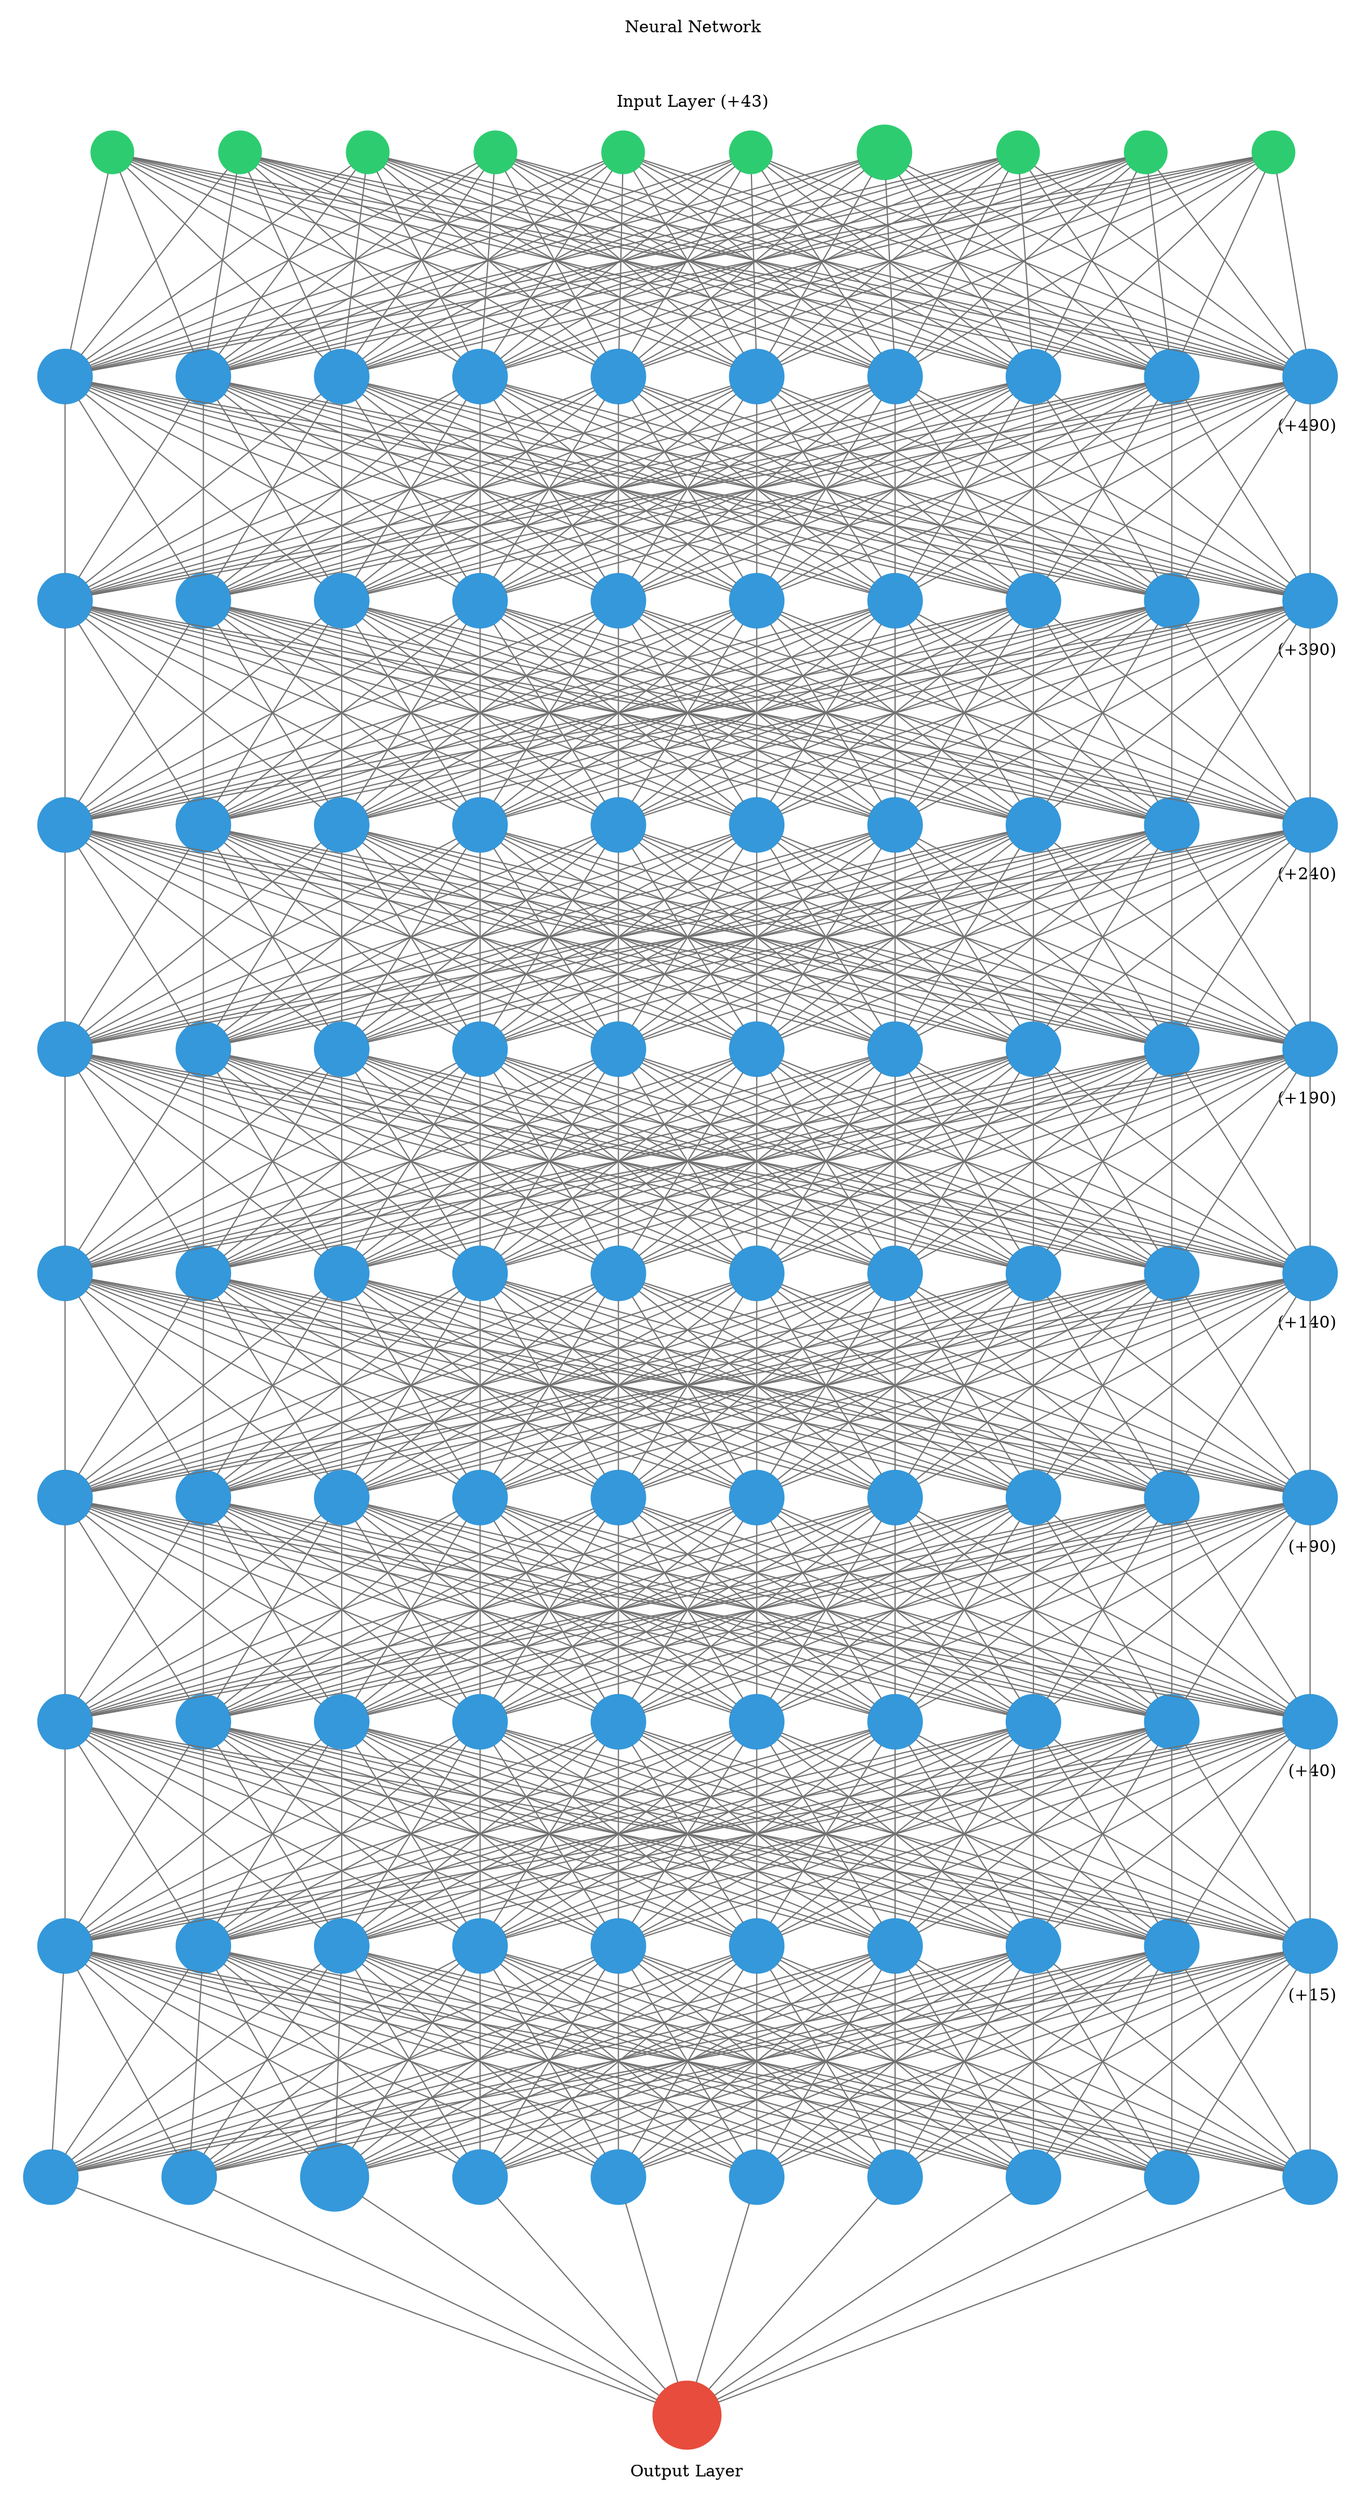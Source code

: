 digraph g {
	graph [nodesep=1 ranksep=2 splines=false]
	edge [arrowhead=none color="#707070"]
	subgraph cluster_input {
		node [color="#2ecc71" fontcolor="#2ecc71" shape=circle style=filled]
		color=white
		1
		label="Neural Network



Input Layer (+43)"
		rank=same
		2
		label="Neural Network



Input Layer (+43)"
		rank=same
		3
		label="Neural Network



Input Layer (+43)"
		rank=same
		4
		label="Neural Network



Input Layer (+43)"
		rank=same
		5
		label="Neural Network



Input Layer (+43)"
		rank=same
		6
		label="Neural Network



Input Layer (+43)"
		rank=same
		7
		label="Neural Network



Input Layer (+43)"
		rank=same
		8
		label="Neural Network



Input Layer (+43)"
		rank=same
		9
		label="Neural Network



Input Layer (+43)"
		rank=same
		10
		label="Neural Network



Input Layer (+43)"
		rank=same
	}
	1 -> 11
	2 -> 11
	3 -> 11
	4 -> 11
	5 -> 11
	6 -> 11
	7 -> 11
	8 -> 11
	9 -> 11
	10 -> 11
	1 -> 12
	2 -> 12
	3 -> 12
	4 -> 12
	5 -> 12
	6 -> 12
	7 -> 12
	8 -> 12
	9 -> 12
	10 -> 12
	1 -> 13
	2 -> 13
	3 -> 13
	4 -> 13
	5 -> 13
	6 -> 13
	7 -> 13
	8 -> 13
	9 -> 13
	10 -> 13
	1 -> 14
	2 -> 14
	3 -> 14
	4 -> 14
	5 -> 14
	6 -> 14
	7 -> 14
	8 -> 14
	9 -> 14
	10 -> 14
	1 -> 15
	2 -> 15
	3 -> 15
	4 -> 15
	5 -> 15
	6 -> 15
	7 -> 15
	8 -> 15
	9 -> 15
	10 -> 15
	1 -> 16
	2 -> 16
	3 -> 16
	4 -> 16
	5 -> 16
	6 -> 16
	7 -> 16
	8 -> 16
	9 -> 16
	10 -> 16
	1 -> 17
	2 -> 17
	3 -> 17
	4 -> 17
	5 -> 17
	6 -> 17
	7 -> 17
	8 -> 17
	9 -> 17
	10 -> 17
	1 -> 18
	2 -> 18
	3 -> 18
	4 -> 18
	5 -> 18
	6 -> 18
	7 -> 18
	8 -> 18
	9 -> 18
	10 -> 18
	1 -> 19
	2 -> 19
	3 -> 19
	4 -> 19
	5 -> 19
	6 -> 19
	7 -> 19
	8 -> 19
	9 -> 19
	10 -> 19
	1 -> 20
	2 -> 20
	3 -> 20
	4 -> 20
	5 -> 20
	6 -> 20
	7 -> 20
	8 -> 20
	9 -> 20
	10 -> 20
	subgraph cluster_1 {
		color=white
		rank=same
		label=" (+490)" labeljust=right labelloc=b
		11 [color="#3498db" fontcolor="#3498db" shape=circle style=filled]
		12 [color="#3498db" fontcolor="#3498db" shape=circle style=filled]
		13 [color="#3498db" fontcolor="#3498db" shape=circle style=filled]
		14 [color="#3498db" fontcolor="#3498db" shape=circle style=filled]
		15 [color="#3498db" fontcolor="#3498db" shape=circle style=filled]
		16 [color="#3498db" fontcolor="#3498db" shape=circle style=filled]
		17 [color="#3498db" fontcolor="#3498db" shape=circle style=filled]
		18 [color="#3498db" fontcolor="#3498db" shape=circle style=filled]
		19 [color="#3498db" fontcolor="#3498db" shape=circle style=filled]
		20 [color="#3498db" fontcolor="#3498db" shape=circle style=filled]
	}
	11 -> 21
	12 -> 21
	13 -> 21
	14 -> 21
	15 -> 21
	16 -> 21
	17 -> 21
	18 -> 21
	19 -> 21
	20 -> 21
	11 -> 22
	12 -> 22
	13 -> 22
	14 -> 22
	15 -> 22
	16 -> 22
	17 -> 22
	18 -> 22
	19 -> 22
	20 -> 22
	11 -> 23
	12 -> 23
	13 -> 23
	14 -> 23
	15 -> 23
	16 -> 23
	17 -> 23
	18 -> 23
	19 -> 23
	20 -> 23
	11 -> 24
	12 -> 24
	13 -> 24
	14 -> 24
	15 -> 24
	16 -> 24
	17 -> 24
	18 -> 24
	19 -> 24
	20 -> 24
	11 -> 25
	12 -> 25
	13 -> 25
	14 -> 25
	15 -> 25
	16 -> 25
	17 -> 25
	18 -> 25
	19 -> 25
	20 -> 25
	11 -> 26
	12 -> 26
	13 -> 26
	14 -> 26
	15 -> 26
	16 -> 26
	17 -> 26
	18 -> 26
	19 -> 26
	20 -> 26
	11 -> 27
	12 -> 27
	13 -> 27
	14 -> 27
	15 -> 27
	16 -> 27
	17 -> 27
	18 -> 27
	19 -> 27
	20 -> 27
	11 -> 28
	12 -> 28
	13 -> 28
	14 -> 28
	15 -> 28
	16 -> 28
	17 -> 28
	18 -> 28
	19 -> 28
	20 -> 28
	11 -> 29
	12 -> 29
	13 -> 29
	14 -> 29
	15 -> 29
	16 -> 29
	17 -> 29
	18 -> 29
	19 -> 29
	20 -> 29
	11 -> 30
	12 -> 30
	13 -> 30
	14 -> 30
	15 -> 30
	16 -> 30
	17 -> 30
	18 -> 30
	19 -> 30
	20 -> 30
	subgraph cluster_2 {
		color=white
		rank=same
		label=" (+390)" labeljust=right labelloc=b
		21 [color="#3498db" fontcolor="#3498db" shape=circle style=filled]
		22 [color="#3498db" fontcolor="#3498db" shape=circle style=filled]
		23 [color="#3498db" fontcolor="#3498db" shape=circle style=filled]
		24 [color="#3498db" fontcolor="#3498db" shape=circle style=filled]
		25 [color="#3498db" fontcolor="#3498db" shape=circle style=filled]
		26 [color="#3498db" fontcolor="#3498db" shape=circle style=filled]
		27 [color="#3498db" fontcolor="#3498db" shape=circle style=filled]
		28 [color="#3498db" fontcolor="#3498db" shape=circle style=filled]
		29 [color="#3498db" fontcolor="#3498db" shape=circle style=filled]
		30 [color="#3498db" fontcolor="#3498db" shape=circle style=filled]
	}
	21 -> 31
	22 -> 31
	23 -> 31
	24 -> 31
	25 -> 31
	26 -> 31
	27 -> 31
	28 -> 31
	29 -> 31
	30 -> 31
	21 -> 32
	22 -> 32
	23 -> 32
	24 -> 32
	25 -> 32
	26 -> 32
	27 -> 32
	28 -> 32
	29 -> 32
	30 -> 32
	21 -> 33
	22 -> 33
	23 -> 33
	24 -> 33
	25 -> 33
	26 -> 33
	27 -> 33
	28 -> 33
	29 -> 33
	30 -> 33
	21 -> 34
	22 -> 34
	23 -> 34
	24 -> 34
	25 -> 34
	26 -> 34
	27 -> 34
	28 -> 34
	29 -> 34
	30 -> 34
	21 -> 35
	22 -> 35
	23 -> 35
	24 -> 35
	25 -> 35
	26 -> 35
	27 -> 35
	28 -> 35
	29 -> 35
	30 -> 35
	21 -> 36
	22 -> 36
	23 -> 36
	24 -> 36
	25 -> 36
	26 -> 36
	27 -> 36
	28 -> 36
	29 -> 36
	30 -> 36
	21 -> 37
	22 -> 37
	23 -> 37
	24 -> 37
	25 -> 37
	26 -> 37
	27 -> 37
	28 -> 37
	29 -> 37
	30 -> 37
	21 -> 38
	22 -> 38
	23 -> 38
	24 -> 38
	25 -> 38
	26 -> 38
	27 -> 38
	28 -> 38
	29 -> 38
	30 -> 38
	21 -> 39
	22 -> 39
	23 -> 39
	24 -> 39
	25 -> 39
	26 -> 39
	27 -> 39
	28 -> 39
	29 -> 39
	30 -> 39
	21 -> 40
	22 -> 40
	23 -> 40
	24 -> 40
	25 -> 40
	26 -> 40
	27 -> 40
	28 -> 40
	29 -> 40
	30 -> 40
	subgraph cluster_3 {
		color=white
		rank=same
		label=" (+240)" labeljust=right labelloc=b
		31 [color="#3498db" fontcolor="#3498db" shape=circle style=filled]
		32 [color="#3498db" fontcolor="#3498db" shape=circle style=filled]
		33 [color="#3498db" fontcolor="#3498db" shape=circle style=filled]
		34 [color="#3498db" fontcolor="#3498db" shape=circle style=filled]
		35 [color="#3498db" fontcolor="#3498db" shape=circle style=filled]
		36 [color="#3498db" fontcolor="#3498db" shape=circle style=filled]
		37 [color="#3498db" fontcolor="#3498db" shape=circle style=filled]
		38 [color="#3498db" fontcolor="#3498db" shape=circle style=filled]
		39 [color="#3498db" fontcolor="#3498db" shape=circle style=filled]
		40 [color="#3498db" fontcolor="#3498db" shape=circle style=filled]
	}
	31 -> 41
	32 -> 41
	33 -> 41
	34 -> 41
	35 -> 41
	36 -> 41
	37 -> 41
	38 -> 41
	39 -> 41
	40 -> 41
	31 -> 42
	32 -> 42
	33 -> 42
	34 -> 42
	35 -> 42
	36 -> 42
	37 -> 42
	38 -> 42
	39 -> 42
	40 -> 42
	31 -> 43
	32 -> 43
	33 -> 43
	34 -> 43
	35 -> 43
	36 -> 43
	37 -> 43
	38 -> 43
	39 -> 43
	40 -> 43
	31 -> 44
	32 -> 44
	33 -> 44
	34 -> 44
	35 -> 44
	36 -> 44
	37 -> 44
	38 -> 44
	39 -> 44
	40 -> 44
	31 -> 45
	32 -> 45
	33 -> 45
	34 -> 45
	35 -> 45
	36 -> 45
	37 -> 45
	38 -> 45
	39 -> 45
	40 -> 45
	31 -> 46
	32 -> 46
	33 -> 46
	34 -> 46
	35 -> 46
	36 -> 46
	37 -> 46
	38 -> 46
	39 -> 46
	40 -> 46
	31 -> 47
	32 -> 47
	33 -> 47
	34 -> 47
	35 -> 47
	36 -> 47
	37 -> 47
	38 -> 47
	39 -> 47
	40 -> 47
	31 -> 48
	32 -> 48
	33 -> 48
	34 -> 48
	35 -> 48
	36 -> 48
	37 -> 48
	38 -> 48
	39 -> 48
	40 -> 48
	31 -> 49
	32 -> 49
	33 -> 49
	34 -> 49
	35 -> 49
	36 -> 49
	37 -> 49
	38 -> 49
	39 -> 49
	40 -> 49
	31 -> 50
	32 -> 50
	33 -> 50
	34 -> 50
	35 -> 50
	36 -> 50
	37 -> 50
	38 -> 50
	39 -> 50
	40 -> 50
	subgraph cluster_4 {
		color=white
		rank=same
		label=" (+190)" labeljust=right labelloc=b
		41 [color="#3498db" fontcolor="#3498db" shape=circle style=filled]
		42 [color="#3498db" fontcolor="#3498db" shape=circle style=filled]
		43 [color="#3498db" fontcolor="#3498db" shape=circle style=filled]
		44 [color="#3498db" fontcolor="#3498db" shape=circle style=filled]
		45 [color="#3498db" fontcolor="#3498db" shape=circle style=filled]
		46 [color="#3498db" fontcolor="#3498db" shape=circle style=filled]
		47 [color="#3498db" fontcolor="#3498db" shape=circle style=filled]
		48 [color="#3498db" fontcolor="#3498db" shape=circle style=filled]
		49 [color="#3498db" fontcolor="#3498db" shape=circle style=filled]
		50 [color="#3498db" fontcolor="#3498db" shape=circle style=filled]
	}
	41 -> 51
	42 -> 51
	43 -> 51
	44 -> 51
	45 -> 51
	46 -> 51
	47 -> 51
	48 -> 51
	49 -> 51
	50 -> 51
	41 -> 52
	42 -> 52
	43 -> 52
	44 -> 52
	45 -> 52
	46 -> 52
	47 -> 52
	48 -> 52
	49 -> 52
	50 -> 52
	41 -> 53
	42 -> 53
	43 -> 53
	44 -> 53
	45 -> 53
	46 -> 53
	47 -> 53
	48 -> 53
	49 -> 53
	50 -> 53
	41 -> 54
	42 -> 54
	43 -> 54
	44 -> 54
	45 -> 54
	46 -> 54
	47 -> 54
	48 -> 54
	49 -> 54
	50 -> 54
	41 -> 55
	42 -> 55
	43 -> 55
	44 -> 55
	45 -> 55
	46 -> 55
	47 -> 55
	48 -> 55
	49 -> 55
	50 -> 55
	41 -> 56
	42 -> 56
	43 -> 56
	44 -> 56
	45 -> 56
	46 -> 56
	47 -> 56
	48 -> 56
	49 -> 56
	50 -> 56
	41 -> 57
	42 -> 57
	43 -> 57
	44 -> 57
	45 -> 57
	46 -> 57
	47 -> 57
	48 -> 57
	49 -> 57
	50 -> 57
	41 -> 58
	42 -> 58
	43 -> 58
	44 -> 58
	45 -> 58
	46 -> 58
	47 -> 58
	48 -> 58
	49 -> 58
	50 -> 58
	41 -> 59
	42 -> 59
	43 -> 59
	44 -> 59
	45 -> 59
	46 -> 59
	47 -> 59
	48 -> 59
	49 -> 59
	50 -> 59
	41 -> 60
	42 -> 60
	43 -> 60
	44 -> 60
	45 -> 60
	46 -> 60
	47 -> 60
	48 -> 60
	49 -> 60
	50 -> 60
	subgraph cluster_5 {
		color=white
		rank=same
		label=" (+140)" labeljust=right labelloc=b
		51 [color="#3498db" fontcolor="#3498db" shape=circle style=filled]
		52 [color="#3498db" fontcolor="#3498db" shape=circle style=filled]
		53 [color="#3498db" fontcolor="#3498db" shape=circle style=filled]
		54 [color="#3498db" fontcolor="#3498db" shape=circle style=filled]
		55 [color="#3498db" fontcolor="#3498db" shape=circle style=filled]
		56 [color="#3498db" fontcolor="#3498db" shape=circle style=filled]
		57 [color="#3498db" fontcolor="#3498db" shape=circle style=filled]
		58 [color="#3498db" fontcolor="#3498db" shape=circle style=filled]
		59 [color="#3498db" fontcolor="#3498db" shape=circle style=filled]
		60 [color="#3498db" fontcolor="#3498db" shape=circle style=filled]
	}
	51 -> 61
	52 -> 61
	53 -> 61
	54 -> 61
	55 -> 61
	56 -> 61
	57 -> 61
	58 -> 61
	59 -> 61
	60 -> 61
	51 -> 62
	52 -> 62
	53 -> 62
	54 -> 62
	55 -> 62
	56 -> 62
	57 -> 62
	58 -> 62
	59 -> 62
	60 -> 62
	51 -> 63
	52 -> 63
	53 -> 63
	54 -> 63
	55 -> 63
	56 -> 63
	57 -> 63
	58 -> 63
	59 -> 63
	60 -> 63
	51 -> 64
	52 -> 64
	53 -> 64
	54 -> 64
	55 -> 64
	56 -> 64
	57 -> 64
	58 -> 64
	59 -> 64
	60 -> 64
	51 -> 65
	52 -> 65
	53 -> 65
	54 -> 65
	55 -> 65
	56 -> 65
	57 -> 65
	58 -> 65
	59 -> 65
	60 -> 65
	51 -> 66
	52 -> 66
	53 -> 66
	54 -> 66
	55 -> 66
	56 -> 66
	57 -> 66
	58 -> 66
	59 -> 66
	60 -> 66
	51 -> 67
	52 -> 67
	53 -> 67
	54 -> 67
	55 -> 67
	56 -> 67
	57 -> 67
	58 -> 67
	59 -> 67
	60 -> 67
	51 -> 68
	52 -> 68
	53 -> 68
	54 -> 68
	55 -> 68
	56 -> 68
	57 -> 68
	58 -> 68
	59 -> 68
	60 -> 68
	51 -> 69
	52 -> 69
	53 -> 69
	54 -> 69
	55 -> 69
	56 -> 69
	57 -> 69
	58 -> 69
	59 -> 69
	60 -> 69
	51 -> 70
	52 -> 70
	53 -> 70
	54 -> 70
	55 -> 70
	56 -> 70
	57 -> 70
	58 -> 70
	59 -> 70
	60 -> 70
	subgraph cluster_6 {
		color=white
		rank=same
		label=" (+90)" labeljust=right labelloc=b
		61 [color="#3498db" fontcolor="#3498db" shape=circle style=filled]
		62 [color="#3498db" fontcolor="#3498db" shape=circle style=filled]
		63 [color="#3498db" fontcolor="#3498db" shape=circle style=filled]
		64 [color="#3498db" fontcolor="#3498db" shape=circle style=filled]
		65 [color="#3498db" fontcolor="#3498db" shape=circle style=filled]
		66 [color="#3498db" fontcolor="#3498db" shape=circle style=filled]
		67 [color="#3498db" fontcolor="#3498db" shape=circle style=filled]
		68 [color="#3498db" fontcolor="#3498db" shape=circle style=filled]
		69 [color="#3498db" fontcolor="#3498db" shape=circle style=filled]
		70 [color="#3498db" fontcolor="#3498db" shape=circle style=filled]
	}
	61 -> 71
	62 -> 71
	63 -> 71
	64 -> 71
	65 -> 71
	66 -> 71
	67 -> 71
	68 -> 71
	69 -> 71
	70 -> 71
	61 -> 72
	62 -> 72
	63 -> 72
	64 -> 72
	65 -> 72
	66 -> 72
	67 -> 72
	68 -> 72
	69 -> 72
	70 -> 72
	61 -> 73
	62 -> 73
	63 -> 73
	64 -> 73
	65 -> 73
	66 -> 73
	67 -> 73
	68 -> 73
	69 -> 73
	70 -> 73
	61 -> 74
	62 -> 74
	63 -> 74
	64 -> 74
	65 -> 74
	66 -> 74
	67 -> 74
	68 -> 74
	69 -> 74
	70 -> 74
	61 -> 75
	62 -> 75
	63 -> 75
	64 -> 75
	65 -> 75
	66 -> 75
	67 -> 75
	68 -> 75
	69 -> 75
	70 -> 75
	61 -> 76
	62 -> 76
	63 -> 76
	64 -> 76
	65 -> 76
	66 -> 76
	67 -> 76
	68 -> 76
	69 -> 76
	70 -> 76
	61 -> 77
	62 -> 77
	63 -> 77
	64 -> 77
	65 -> 77
	66 -> 77
	67 -> 77
	68 -> 77
	69 -> 77
	70 -> 77
	61 -> 78
	62 -> 78
	63 -> 78
	64 -> 78
	65 -> 78
	66 -> 78
	67 -> 78
	68 -> 78
	69 -> 78
	70 -> 78
	61 -> 79
	62 -> 79
	63 -> 79
	64 -> 79
	65 -> 79
	66 -> 79
	67 -> 79
	68 -> 79
	69 -> 79
	70 -> 79
	61 -> 80
	62 -> 80
	63 -> 80
	64 -> 80
	65 -> 80
	66 -> 80
	67 -> 80
	68 -> 80
	69 -> 80
	70 -> 80
	subgraph cluster_7 {
		color=white
		rank=same
		label=" (+40)" labeljust=right labelloc=b
		71 [color="#3498db" fontcolor="#3498db" shape=circle style=filled]
		72 [color="#3498db" fontcolor="#3498db" shape=circle style=filled]
		73 [color="#3498db" fontcolor="#3498db" shape=circle style=filled]
		74 [color="#3498db" fontcolor="#3498db" shape=circle style=filled]
		75 [color="#3498db" fontcolor="#3498db" shape=circle style=filled]
		76 [color="#3498db" fontcolor="#3498db" shape=circle style=filled]
		77 [color="#3498db" fontcolor="#3498db" shape=circle style=filled]
		78 [color="#3498db" fontcolor="#3498db" shape=circle style=filled]
		79 [color="#3498db" fontcolor="#3498db" shape=circle style=filled]
		80 [color="#3498db" fontcolor="#3498db" shape=circle style=filled]
	}
	71 -> 81
	72 -> 81
	73 -> 81
	74 -> 81
	75 -> 81
	76 -> 81
	77 -> 81
	78 -> 81
	79 -> 81
	80 -> 81
	71 -> 82
	72 -> 82
	73 -> 82
	74 -> 82
	75 -> 82
	76 -> 82
	77 -> 82
	78 -> 82
	79 -> 82
	80 -> 82
	71 -> 83
	72 -> 83
	73 -> 83
	74 -> 83
	75 -> 83
	76 -> 83
	77 -> 83
	78 -> 83
	79 -> 83
	80 -> 83
	71 -> 84
	72 -> 84
	73 -> 84
	74 -> 84
	75 -> 84
	76 -> 84
	77 -> 84
	78 -> 84
	79 -> 84
	80 -> 84
	71 -> 85
	72 -> 85
	73 -> 85
	74 -> 85
	75 -> 85
	76 -> 85
	77 -> 85
	78 -> 85
	79 -> 85
	80 -> 85
	71 -> 86
	72 -> 86
	73 -> 86
	74 -> 86
	75 -> 86
	76 -> 86
	77 -> 86
	78 -> 86
	79 -> 86
	80 -> 86
	71 -> 87
	72 -> 87
	73 -> 87
	74 -> 87
	75 -> 87
	76 -> 87
	77 -> 87
	78 -> 87
	79 -> 87
	80 -> 87
	71 -> 88
	72 -> 88
	73 -> 88
	74 -> 88
	75 -> 88
	76 -> 88
	77 -> 88
	78 -> 88
	79 -> 88
	80 -> 88
	71 -> 89
	72 -> 89
	73 -> 89
	74 -> 89
	75 -> 89
	76 -> 89
	77 -> 89
	78 -> 89
	79 -> 89
	80 -> 89
	71 -> 90
	72 -> 90
	73 -> 90
	74 -> 90
	75 -> 90
	76 -> 90
	77 -> 90
	78 -> 90
	79 -> 90
	80 -> 90
	subgraph cluster_8 {
		color=white
		rank=same
		label=" (+15)" labeljust=right labelloc=b
		81 [color="#3498db" fontcolor="#3498db" shape=circle style=filled]
		82 [color="#3498db" fontcolor="#3498db" shape=circle style=filled]
		83 [color="#3498db" fontcolor="#3498db" shape=circle style=filled]
		84 [color="#3498db" fontcolor="#3498db" shape=circle style=filled]
		85 [color="#3498db" fontcolor="#3498db" shape=circle style=filled]
		86 [color="#3498db" fontcolor="#3498db" shape=circle style=filled]
		87 [color="#3498db" fontcolor="#3498db" shape=circle style=filled]
		88 [color="#3498db" fontcolor="#3498db" shape=circle style=filled]
		89 [color="#3498db" fontcolor="#3498db" shape=circle style=filled]
		90 [color="#3498db" fontcolor="#3498db" shape=circle style=filled]
	}
	81 -> 91
	82 -> 91
	83 -> 91
	84 -> 91
	85 -> 91
	86 -> 91
	87 -> 91
	88 -> 91
	89 -> 91
	90 -> 91
	81 -> 92
	82 -> 92
	83 -> 92
	84 -> 92
	85 -> 92
	86 -> 92
	87 -> 92
	88 -> 92
	89 -> 92
	90 -> 92
	81 -> 93
	82 -> 93
	83 -> 93
	84 -> 93
	85 -> 93
	86 -> 93
	87 -> 93
	88 -> 93
	89 -> 93
	90 -> 93
	81 -> 94
	82 -> 94
	83 -> 94
	84 -> 94
	85 -> 94
	86 -> 94
	87 -> 94
	88 -> 94
	89 -> 94
	90 -> 94
	81 -> 95
	82 -> 95
	83 -> 95
	84 -> 95
	85 -> 95
	86 -> 95
	87 -> 95
	88 -> 95
	89 -> 95
	90 -> 95
	81 -> 96
	82 -> 96
	83 -> 96
	84 -> 96
	85 -> 96
	86 -> 96
	87 -> 96
	88 -> 96
	89 -> 96
	90 -> 96
	81 -> 97
	82 -> 97
	83 -> 97
	84 -> 97
	85 -> 97
	86 -> 97
	87 -> 97
	88 -> 97
	89 -> 97
	90 -> 97
	81 -> 98
	82 -> 98
	83 -> 98
	84 -> 98
	85 -> 98
	86 -> 98
	87 -> 98
	88 -> 98
	89 -> 98
	90 -> 98
	81 -> 99
	82 -> 99
	83 -> 99
	84 -> 99
	85 -> 99
	86 -> 99
	87 -> 99
	88 -> 99
	89 -> 99
	90 -> 99
	81 -> 100
	82 -> 100
	83 -> 100
	84 -> 100
	85 -> 100
	86 -> 100
	87 -> 100
	88 -> 100
	89 -> 100
	90 -> 100
	subgraph cluster_9 {
		color=white
		rank=same
		label="" labeljust=right labelloc=b
		91 [color="#3498db" fontcolor="#3498db" shape=circle style=filled]
		92 [color="#3498db" fontcolor="#3498db" shape=circle style=filled]
		93 [color="#3498db" fontcolor="#3498db" shape=circle style=filled]
		94 [color="#3498db" fontcolor="#3498db" shape=circle style=filled]
		95 [color="#3498db" fontcolor="#3498db" shape=circle style=filled]
		96 [color="#3498db" fontcolor="#3498db" shape=circle style=filled]
		97 [color="#3498db" fontcolor="#3498db" shape=circle style=filled]
		98 [color="#3498db" fontcolor="#3498db" shape=circle style=filled]
		99 [color="#3498db" fontcolor="#3498db" shape=circle style=filled]
		100 [color="#3498db" fontcolor="#3498db" shape=circle style=filled]
	}
	91 -> 101
	92 -> 101
	93 -> 101
	94 -> 101
	95 -> 101
	96 -> 101
	97 -> 101
	98 -> 101
	99 -> 101
	100 -> 101
	subgraph cluster_output {
		node [color="#2ecc71" fontcolor="#2ecc71" shape=circle style=filled]
		color=white
		rank=same
		labeljust=1
		101 [color="#e74c3c" fontcolor="#e74c3c" shape=circle style=filled]
		label="Output Layer" labelloc=bottom
	}
	arrowShape=none
}
